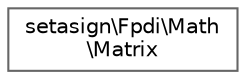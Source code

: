 digraph "Graphical Class Hierarchy"
{
 // LATEX_PDF_SIZE
  bgcolor="transparent";
  edge [fontname=Helvetica,fontsize=10,labelfontname=Helvetica,labelfontsize=10];
  node [fontname=Helvetica,fontsize=10,shape=box,height=0.2,width=0.4];
  rankdir="LR";
  Node0 [id="Node000000",label="setasign\\Fpdi\\Math\l\\Matrix",height=0.2,width=0.4,color="grey40", fillcolor="white", style="filled",URL="$classsetasign_1_1Fpdi_1_1Math_1_1Matrix.html",tooltip=" "];
}
